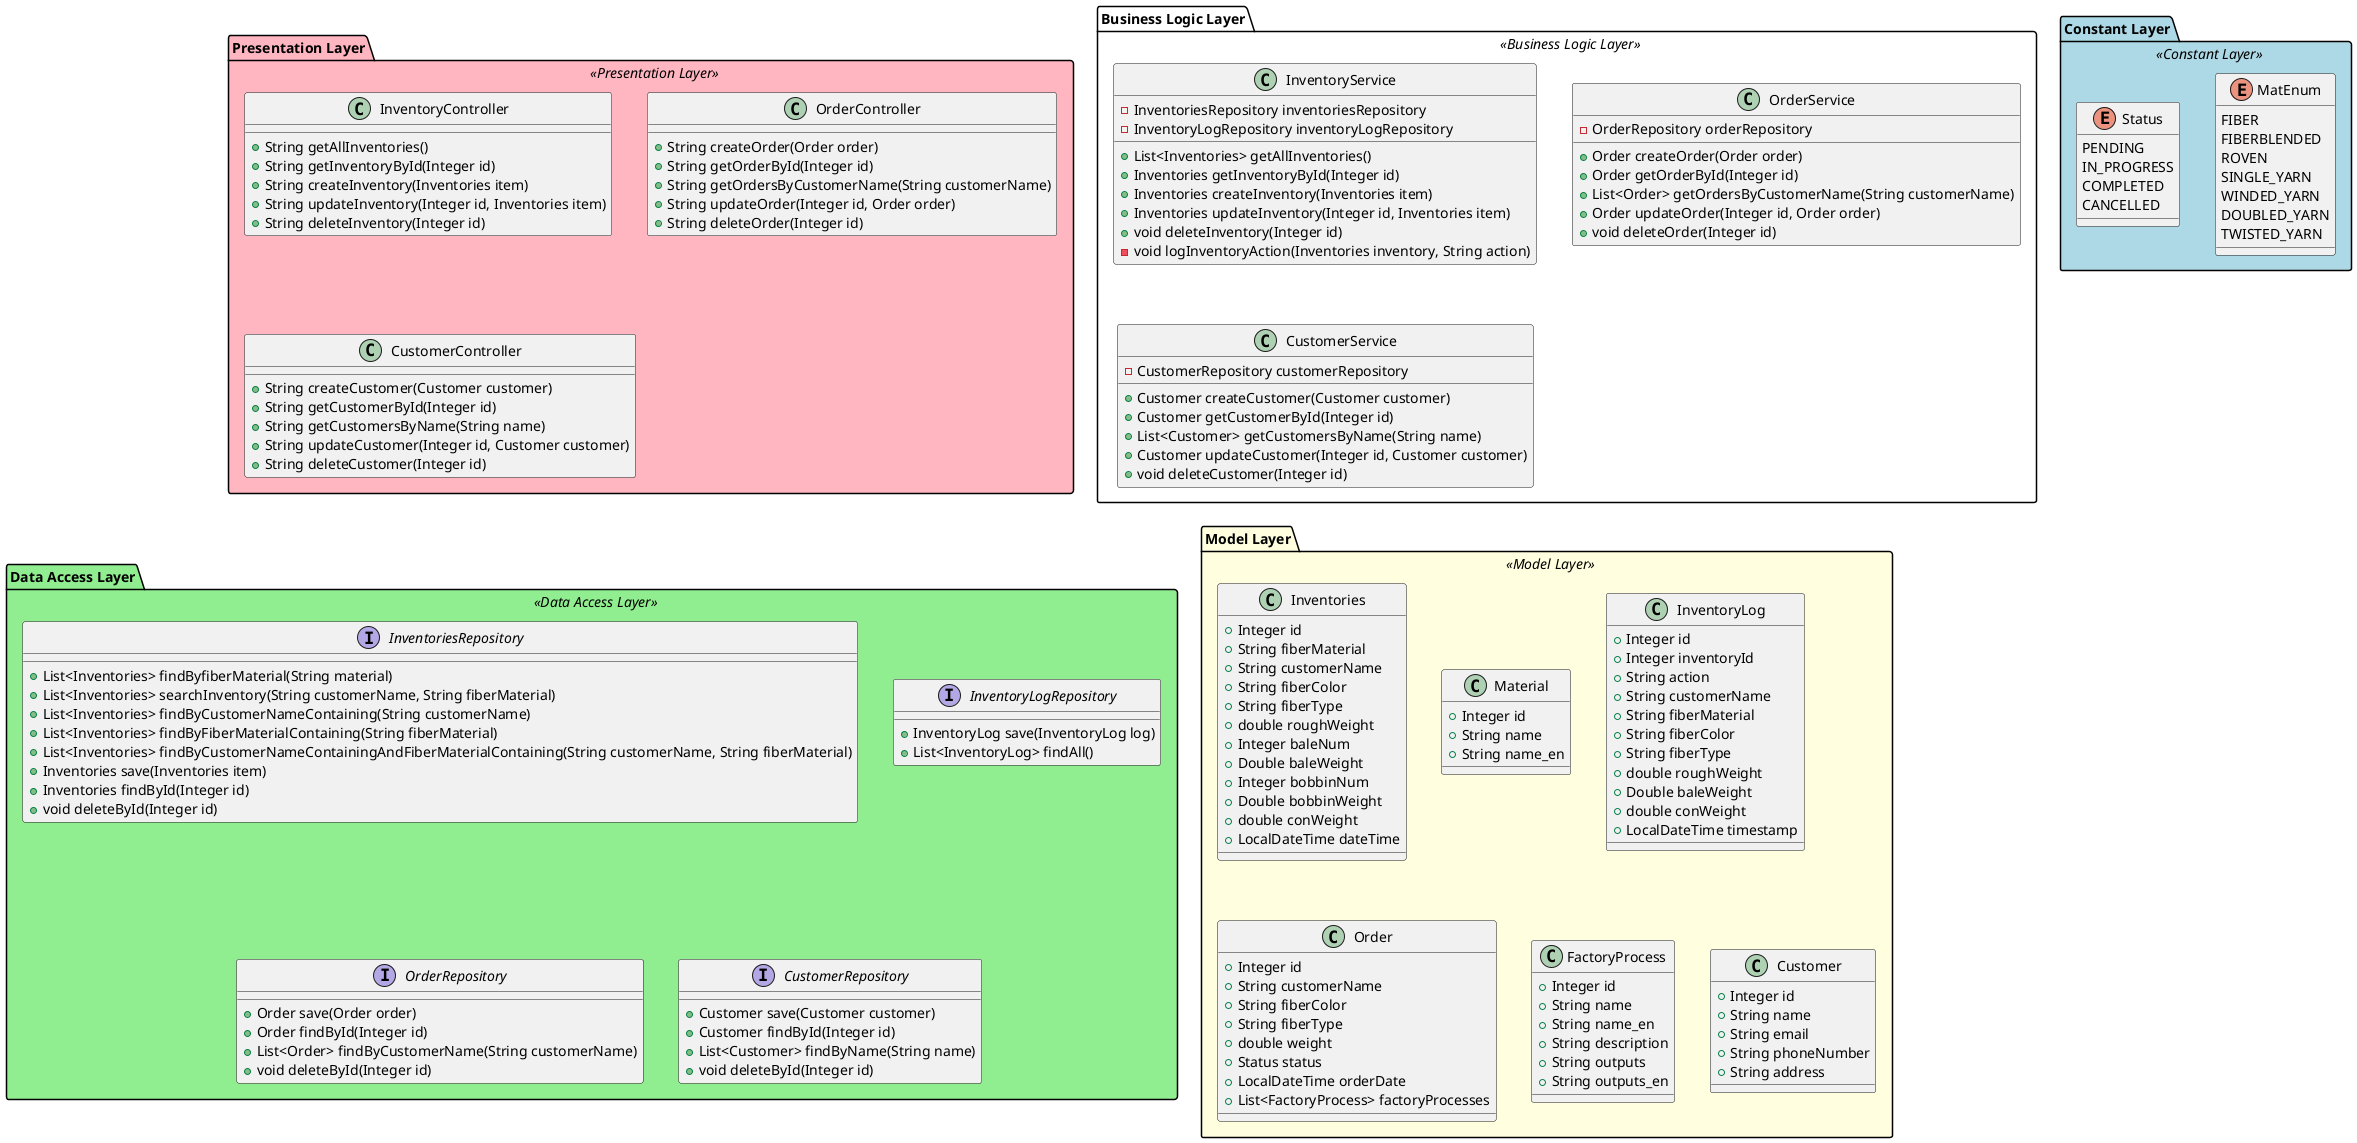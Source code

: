 @startuml

!define RECTANGLE class
!define INTERFACE interface
!define ENUM enum

skinparam package {
    BackgroundColor<<Presentation Layer>> LightPink
    BackgroundColor<<Business Logic Layer>> LightOrange
    BackgroundColor<<Data Access Layer>> LightGreen
    BackgroundColor<<Model Layer>> LightYellow
    BackgroundColor<<Constant Layer>> LightBlue
    BackgroundColor<<Integration Layer>> LightGray
}

package "Presentation Layer" <<Presentation Layer>> {
    RECTANGLE InventoryController {
        +String getAllInventories()
        +String getInventoryById(Integer id)
        +String createInventory(Inventories item)
        +String updateInventory(Integer id, Inventories item)
        +String deleteInventory(Integer id)
    }

    RECTANGLE OrderController {
        +String createOrder(Order order)
        +String getOrderById(Integer id)
        +String getOrdersByCustomerName(String customerName)
        +String updateOrder(Integer id, Order order)
        +String deleteOrder(Integer id)
    }

    RECTANGLE CustomerController {
        +String createCustomer(Customer customer)
        +String getCustomerById(Integer id)
        +String getCustomersByName(String name)
        +String updateCustomer(Integer id, Customer customer)
        +String deleteCustomer(Integer id)
    }
}

package "Business Logic Layer" <<Business Logic Layer>> {
    RECTANGLE InventoryService {
        -InventoriesRepository inventoriesRepository
        -InventoryLogRepository inventoryLogRepository
        +List<Inventories> getAllInventories()
        +Inventories getInventoryById(Integer id)
        +Inventories createInventory(Inventories item)
        +Inventories updateInventory(Integer id, Inventories item)
        +void deleteInventory(Integer id)
        -void logInventoryAction(Inventories inventory, String action)
    }

    RECTANGLE OrderService {
        -OrderRepository orderRepository
        +Order createOrder(Order order)
        +Order getOrderById(Integer id)
        +List<Order> getOrdersByCustomerName(String customerName)
        +Order updateOrder(Integer id, Order order)
        +void deleteOrder(Integer id)
    }

    RECTANGLE CustomerService {
        -CustomerRepository customerRepository
        +Customer createCustomer(Customer customer)
        +Customer getCustomerById(Integer id)
        +List<Customer> getCustomersByName(String name)
        +Customer updateCustomer(Integer id, Customer customer)
        +void deleteCustomer(Integer id)
    }
}

package "Data Access Layer" <<Data Access Layer>> {
    INTERFACE InventoriesRepository {
        +List<Inventories> findByfiberMaterial(String material)
        +List<Inventories> searchInventory(String customerName, String fiberMaterial)
        +List<Inventories> findByCustomerNameContaining(String customerName)
        +List<Inventories> findByFiberMaterialContaining(String fiberMaterial)
        +List<Inventories> findByCustomerNameContainingAndFiberMaterialContaining(String customerName, String fiberMaterial)
        +Inventories save(Inventories item)
        +Inventories findById(Integer id)
        +void deleteById(Integer id)
    }

    INTERFACE InventoryLogRepository {
        +InventoryLog save(InventoryLog log)
        +List<InventoryLog> findAll()
    }

    INTERFACE OrderRepository {
        +Order save(Order order)
        +Order findById(Integer id)
        +List<Order> findByCustomerName(String customerName)
        +void deleteById(Integer id)
    }

    INTERFACE CustomerRepository {
        +Customer save(Customer customer)
        +Customer findById(Integer id)
        +List<Customer> findByName(String name)
        +void deleteById(Integer id)
    }
}

package "Model Layer" <<Model Layer>> {
    RECTANGLE Inventories {
        +Integer id
        +String fiberMaterial
        +String customerName
        +String fiberColor
        +String fiberType
        +double roughWeight
        +Integer baleNum
        +Double baleWeight
        +Integer bobbinNum
        +Double bobbinWeight
        +double conWeight
        +LocalDateTime dateTime
    }

    RECTANGLE Material {
        +Integer id
        +String name
        +String name_en
    }

    RECTANGLE InventoryLog {
        +Integer id
        +Integer inventoryId
        +String action
        +String customerName
        +String fiberMaterial
        +String fiberColor
        +String fiberType
        +double roughWeight
        +Double baleWeight
        +double conWeight
        +LocalDateTime timestamp
    }

    RECTANGLE Order {
        +Integer id
        +String customerName
        +String fiberColor
        +String fiberType
        +double weight
        +Status status
        +LocalDateTime orderDate
        +List<FactoryProcess> factoryProcesses
    }

    RECTANGLE FactoryProcess {
        +Integer id
        +String name
        +String name_en
        +String description
        +String outputs
        +String outputs_en
    }

    RECTANGLE Customer {
        +Integer id
        +String name
        +String email
        +String phoneNumber
        +String address
    }
}

package "Constant Layer" <<Constant Layer>> {
    ENUM MatEnum {
        FIBER
        FIBERBLENDED
        ROVEN
        SINGLE_YARN
        WINDED_YARN
        DOUBLED_YARN
        TWISTED_YARN
    }

    ENUM Status {
        PENDING
        IN_PROGRESS
        COMPLETED
        CANCELLED
    }
}

@enduml